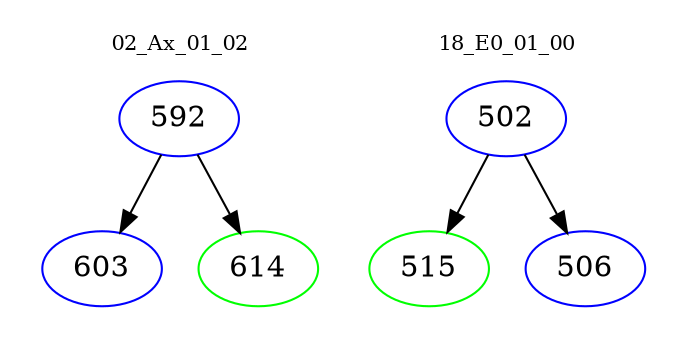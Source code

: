 digraph{
subgraph cluster_0 {
color = white
label = "02_Ax_01_02";
fontsize=10;
T0_592 [label="592", color="blue"]
T0_592 -> T0_603 [color="black"]
T0_603 [label="603", color="blue"]
T0_592 -> T0_614 [color="black"]
T0_614 [label="614", color="green"]
}
subgraph cluster_1 {
color = white
label = "18_E0_01_00";
fontsize=10;
T1_502 [label="502", color="blue"]
T1_502 -> T1_515 [color="black"]
T1_515 [label="515", color="green"]
T1_502 -> T1_506 [color="black"]
T1_506 [label="506", color="blue"]
}
}
